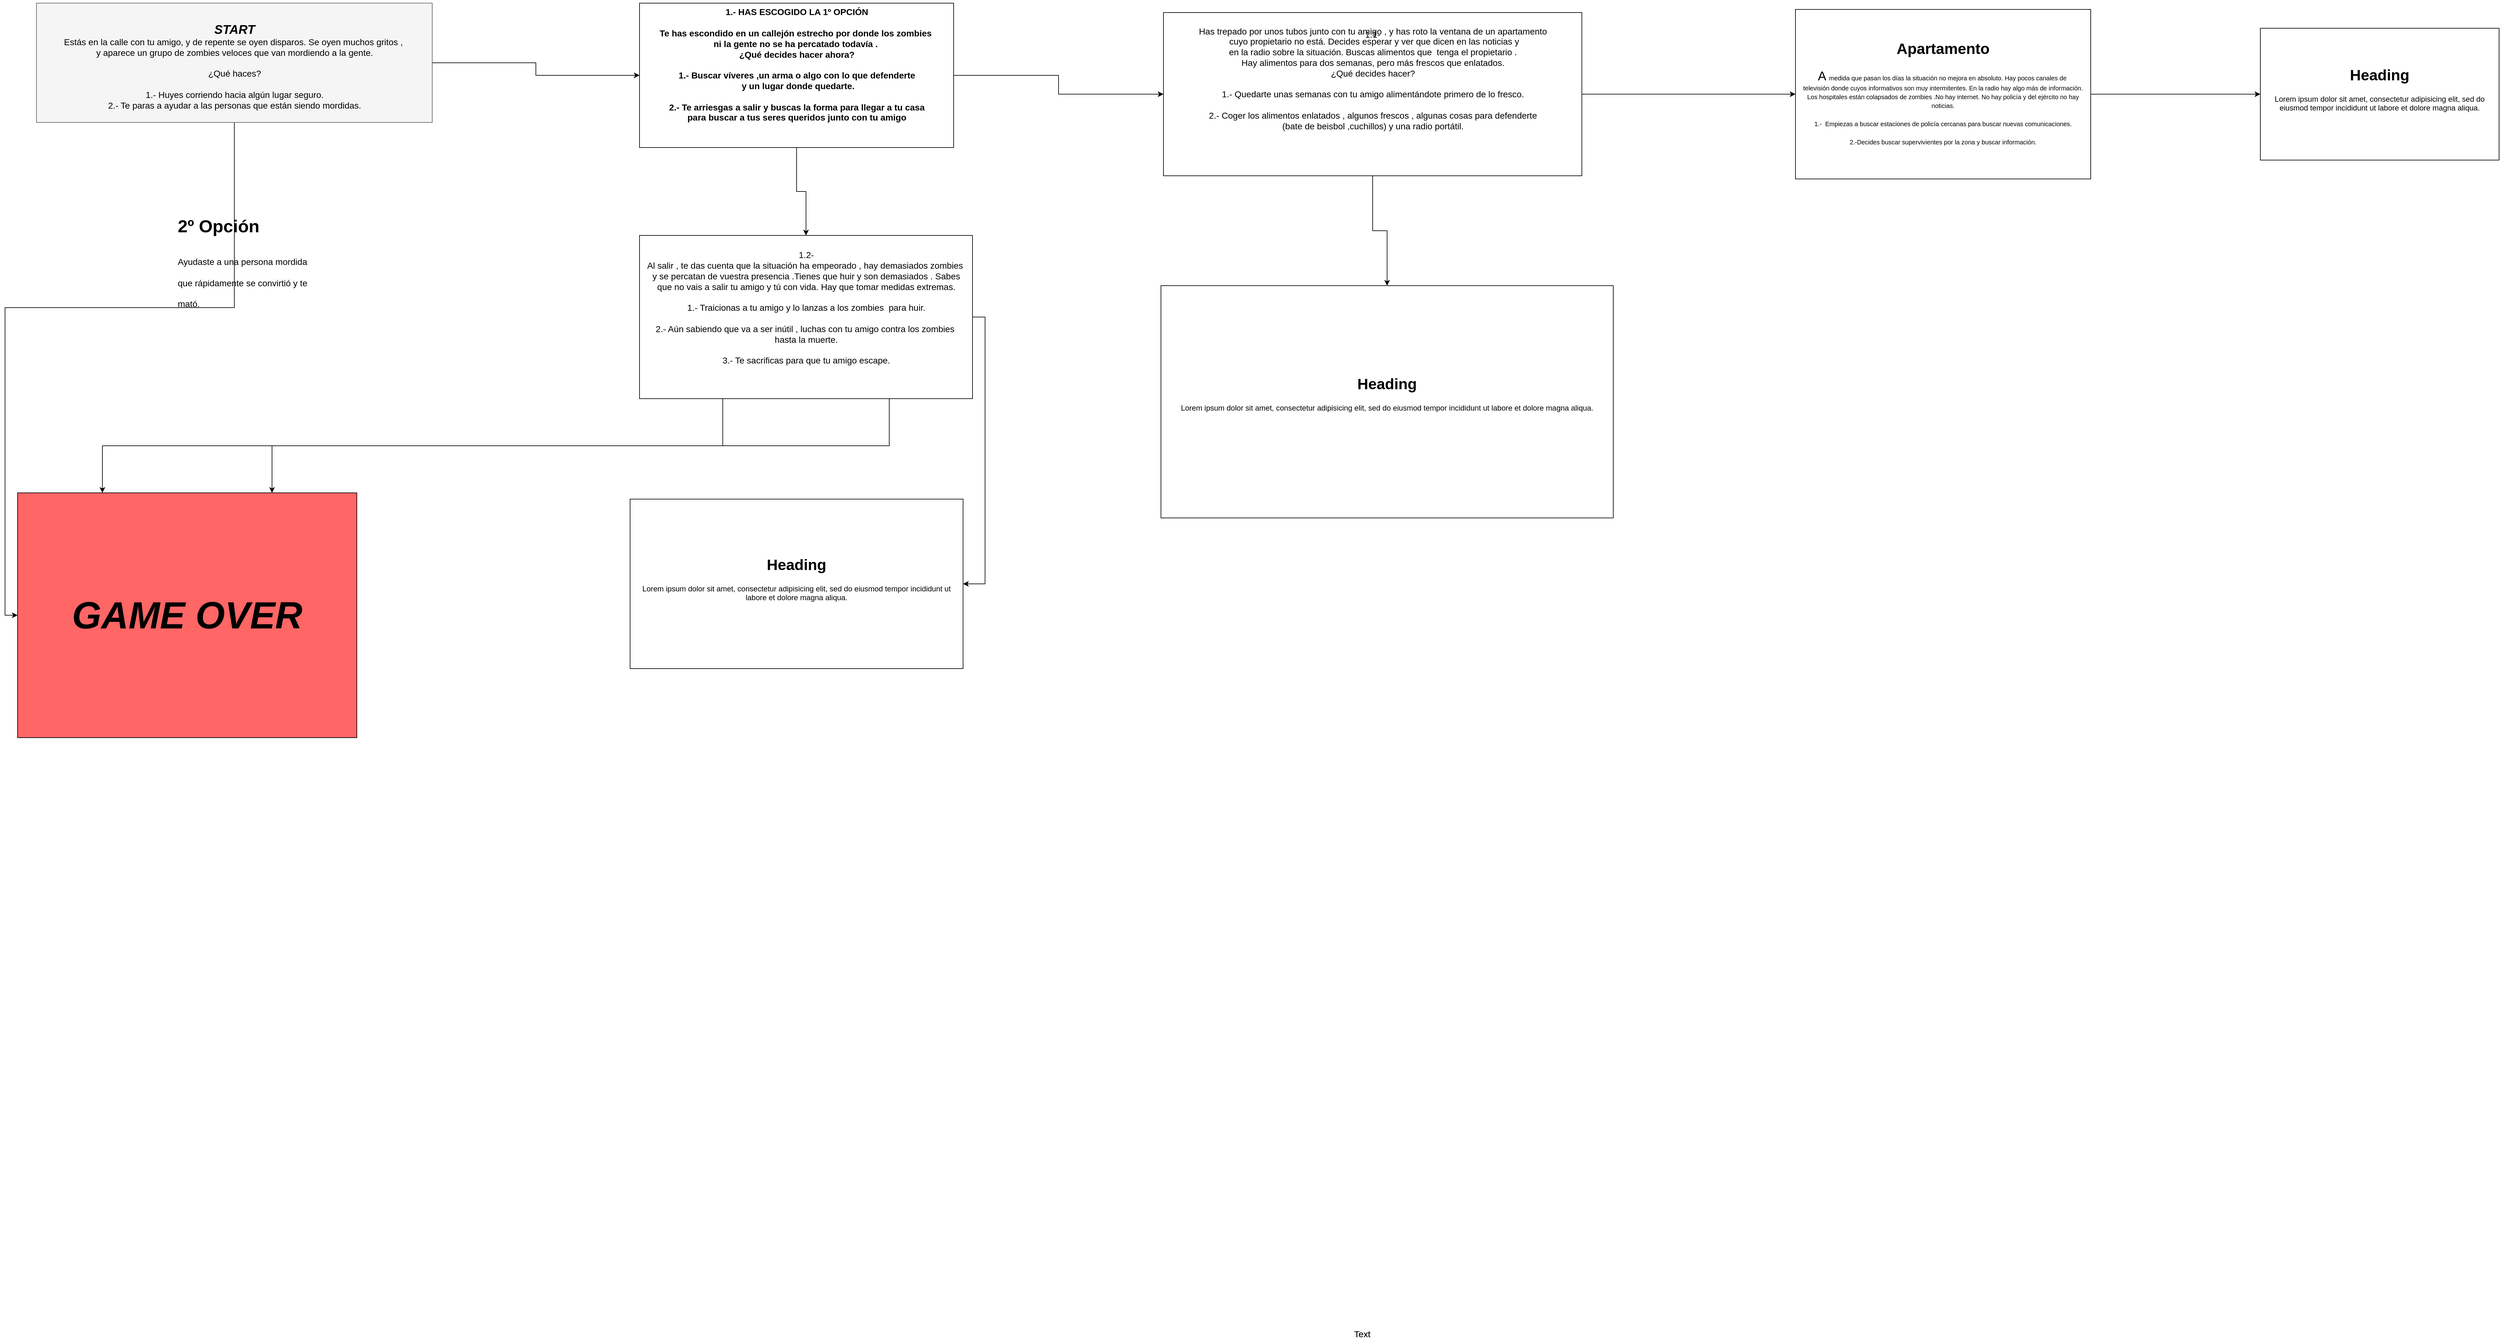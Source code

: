 <mxfile version="13.9.2" type="github">
  <diagram id="TumvB3jtfq2kJoedRNaW" name="Page-1">
    <mxGraphModel dx="3720" dy="1607" grid="1" gridSize="10" guides="1" tooltips="1" connect="1" arrows="1" fold="1" page="1" pageScale="1" pageWidth="827" pageHeight="1169" math="0" shadow="0">
      <root>
        <mxCell id="0" />
        <mxCell id="1" parent="0" />
        <mxCell id="l0OJAWfN0QNwZ4EXdsEu-7" style="edgeStyle=orthogonalEdgeStyle;rounded=0;orthogonalLoop=1;jettySize=auto;html=1;exitX=1;exitY=0.5;exitDx=0;exitDy=0;entryX=0;entryY=0.5;entryDx=0;entryDy=0;fontSize=14;" parent="1" source="l0OJAWfN0QNwZ4EXdsEu-1" target="l0OJAWfN0QNwZ4EXdsEu-4" edge="1">
          <mxGeometry relative="1" as="geometry" />
        </mxCell>
        <mxCell id="l0OJAWfN0QNwZ4EXdsEu-21" style="edgeStyle=orthogonalEdgeStyle;rounded=0;orthogonalLoop=1;jettySize=auto;html=1;exitX=0.5;exitY=1;exitDx=0;exitDy=0;entryX=0;entryY=0.5;entryDx=0;entryDy=0;fontSize=14;" parent="1" source="l0OJAWfN0QNwZ4EXdsEu-1" target="l0OJAWfN0QNwZ4EXdsEu-18" edge="1">
          <mxGeometry relative="1" as="geometry" />
        </mxCell>
        <mxCell id="l0OJAWfN0QNwZ4EXdsEu-1" value="" style="rounded=0;whiteSpace=wrap;html=1;fillColor=#f5f5f5;strokeColor=#666666;fontColor=#333333;fontFamily=Lucida Caligraphy;fontSize=14;" parent="1" vertex="1">
          <mxGeometry x="-140" y="30" width="630" height="190" as="geometry" />
        </mxCell>
        <mxCell id="l0OJAWfN0QNwZ4EXdsEu-2" value="&lt;div style=&quot;font-size: 20px&quot;&gt;&lt;i&gt;&lt;b&gt;START&lt;/b&gt;&lt;/i&gt;&lt;/div&gt;&lt;div&gt;Estás en la calle con tu amigo, y de repente se oyen disparos. Se oyen muchos gritos ,&amp;nbsp;&lt;/div&gt;&lt;div&gt;y aparece un grupo de zombies veloces que van mordiendo a la gente.&lt;/div&gt;&lt;div&gt;&lt;br&gt;&lt;/div&gt;&lt;div&gt;¿Qué haces?&lt;/div&gt;&lt;div&gt;&lt;br&gt;&lt;/div&gt;&lt;div&gt;1.- Huyes corriendo hacia algún lugar seguro.&lt;/div&gt;&lt;div&gt;2.- Te paras a ayudar a las personas que están siendo mordidas.&lt;/div&gt;" style="text;html=1;resizable=0;autosize=1;align=center;verticalAlign=middle;points=[];fillColor=none;strokeColor=none;rounded=0;fontSize=14;" parent="1" vertex="1">
          <mxGeometry x="-105" y="60" width="560" height="140" as="geometry" />
        </mxCell>
        <mxCell id="l0OJAWfN0QNwZ4EXdsEu-16" style="edgeStyle=orthogonalEdgeStyle;rounded=0;orthogonalLoop=1;jettySize=auto;html=1;exitX=1;exitY=0.5;exitDx=0;exitDy=0;fontSize=14;" parent="1" source="l0OJAWfN0QNwZ4EXdsEu-4" target="l0OJAWfN0QNwZ4EXdsEu-12" edge="1">
          <mxGeometry relative="1" as="geometry" />
        </mxCell>
        <mxCell id="uLf2W3OkuAJnaL3Q7dk--6" style="edgeStyle=orthogonalEdgeStyle;rounded=0;orthogonalLoop=1;jettySize=auto;html=1;exitX=0.5;exitY=1;exitDx=0;exitDy=0;entryX=0.5;entryY=0;entryDx=0;entryDy=0;" edge="1" parent="1" source="l0OJAWfN0QNwZ4EXdsEu-4" target="l0OJAWfN0QNwZ4EXdsEu-14">
          <mxGeometry relative="1" as="geometry" />
        </mxCell>
        <mxCell id="l0OJAWfN0QNwZ4EXdsEu-4" value="" style="rounded=0;whiteSpace=wrap;html=1;fontSize=14;" parent="1" vertex="1">
          <mxGeometry x="820" y="30" width="500" height="230" as="geometry" />
        </mxCell>
        <mxCell id="l0OJAWfN0QNwZ4EXdsEu-6" value="&lt;b&gt;1.- HAS ESCOGIDO LA 1º OPCIÓN&lt;br&gt;&lt;br&gt;Te has escondido en un callejón estrecho por donde los zombies&amp;nbsp;&lt;br&gt;ni la gente no se ha percatado todavía .&amp;nbsp;&lt;br&gt;¿Qué decides hacer ahora?&lt;br&gt;&lt;br&gt;1.- Buscar víveres ,un arma o algo con lo que defenderte&lt;br&gt;&amp;nbsp;y un lugar donde quedarte.&lt;br&gt;&lt;br&gt;2.- Te arriesgas a salir y buscas la forma para llegar a tu casa&lt;br&gt;para buscar a tus seres queridos junto con tu amigo&lt;br&gt;&lt;br&gt;&lt;br&gt;&lt;/b&gt;" style="text;html=1;resizable=0;autosize=1;align=center;verticalAlign=middle;points=[];fillColor=none;strokeColor=none;rounded=0;fontSize=14;" parent="1" vertex="1">
          <mxGeometry x="845" y="30" width="450" height="230" as="geometry" />
        </mxCell>
        <mxCell id="uLf2W3OkuAJnaL3Q7dk--7" style="edgeStyle=orthogonalEdgeStyle;rounded=0;orthogonalLoop=1;jettySize=auto;html=1;entryX=0;entryY=0.5;entryDx=0;entryDy=0;" edge="1" parent="1" source="l0OJAWfN0QNwZ4EXdsEu-12" target="8rFJarjfxFBORZC3riLU-4">
          <mxGeometry relative="1" as="geometry" />
        </mxCell>
        <mxCell id="uLf2W3OkuAJnaL3Q7dk--9" style="edgeStyle=orthogonalEdgeStyle;rounded=0;orthogonalLoop=1;jettySize=auto;html=1;entryX=0.5;entryY=0;entryDx=0;entryDy=0;" edge="1" parent="1" source="l0OJAWfN0QNwZ4EXdsEu-12" target="uLf2W3OkuAJnaL3Q7dk--8">
          <mxGeometry relative="1" as="geometry" />
        </mxCell>
        <mxCell id="l0OJAWfN0QNwZ4EXdsEu-12" value="" style="rounded=0;whiteSpace=wrap;html=1;fontSize=14;" parent="1" vertex="1">
          <mxGeometry x="1654" y="45" width="666" height="260" as="geometry" />
        </mxCell>
        <mxCell id="l0OJAWfN0QNwZ4EXdsEu-13" value="Has trepado por unos tubos junto con tu amigo , y has roto la ventana de un apartamento&lt;br&gt;&amp;nbsp;cuyo propietario no está. Decides esperar y ver que dicen en las noticias y &lt;br&gt;en la radio sobre la&amp;nbsp;situación. Buscas alimentos que&amp;nbsp; tenga el propietario .&lt;br&gt;Hay alimentos para dos semanas, pero más frescos que enlatados.&lt;br&gt;¿Qué decides hacer?&lt;br&gt;&lt;br&gt;1.- Quedarte unas semanas con tu amigo alimentándote primero de lo fresco.&lt;br&gt;&lt;br&gt;2.- Coger los alimentos enlatados , algunos frescos , algunas cosas para defenderte&lt;br&gt;(bate de beisbol ,cuchillos) y una radio portátil.&lt;br&gt;" style="text;html=1;resizable=0;autosize=1;align=center;verticalAlign=middle;points=[];fillColor=none;strokeColor=none;rounded=0;fontSize=14;" parent="1" vertex="1">
          <mxGeometry x="1702" y="60" width="570" height="180" as="geometry" />
        </mxCell>
        <mxCell id="l0OJAWfN0QNwZ4EXdsEu-22" style="edgeStyle=orthogonalEdgeStyle;rounded=0;orthogonalLoop=1;jettySize=auto;html=1;exitX=0.25;exitY=1;exitDx=0;exitDy=0;entryX=0.25;entryY=0;entryDx=0;entryDy=0;fontSize=14;" parent="1" source="l0OJAWfN0QNwZ4EXdsEu-14" target="l0OJAWfN0QNwZ4EXdsEu-18" edge="1">
          <mxGeometry relative="1" as="geometry" />
        </mxCell>
        <mxCell id="l0OJAWfN0QNwZ4EXdsEu-23" style="edgeStyle=orthogonalEdgeStyle;rounded=0;orthogonalLoop=1;jettySize=auto;html=1;exitX=0.75;exitY=1;exitDx=0;exitDy=0;entryX=0.75;entryY=0;entryDx=0;entryDy=0;fontSize=14;" parent="1" source="l0OJAWfN0QNwZ4EXdsEu-14" target="l0OJAWfN0QNwZ4EXdsEu-18" edge="1">
          <mxGeometry relative="1" as="geometry" />
        </mxCell>
        <mxCell id="uLf2W3OkuAJnaL3Q7dk--5" style="edgeStyle=orthogonalEdgeStyle;rounded=0;orthogonalLoop=1;jettySize=auto;html=1;exitX=1;exitY=0.5;exitDx=0;exitDy=0;entryX=1;entryY=0.5;entryDx=0;entryDy=0;" edge="1" parent="1" source="l0OJAWfN0QNwZ4EXdsEu-14" target="8rFJarjfxFBORZC3riLU-1">
          <mxGeometry relative="1" as="geometry" />
        </mxCell>
        <mxCell id="l0OJAWfN0QNwZ4EXdsEu-14" value="" style="rounded=0;whiteSpace=wrap;html=1;fontSize=14;" parent="1" vertex="1">
          <mxGeometry x="820" y="400" width="530" height="260" as="geometry" />
        </mxCell>
        <mxCell id="l0OJAWfN0QNwZ4EXdsEu-15" value="1.2-&lt;br&gt;Al salir , te das cuenta que la situación ha empeorado , hay demasiados zombies&amp;nbsp;&lt;br&gt;y se percatan de vuestra presencia .Tienes que huir y son demasiados . Sabes&lt;br&gt;que no vais a salir tu amigo y tú con vida. Hay que tomar medidas extremas.&lt;br&gt;&lt;br&gt;1.- Traicionas a tu amigo y lo lanzas a los zombies&amp;nbsp; para huir.&lt;br&gt;&lt;br&gt;2.- Aún sabiendo que va a ser inútil , luchas con tu amigo contra los zombies&amp;nbsp;&lt;br&gt;hasta la muerte.&lt;br&gt;&lt;br&gt;3.- Te sacrificas para que tu amigo escape." style="text;html=1;resizable=0;autosize=1;align=center;verticalAlign=middle;points=[];fillColor=none;strokeColor=none;rounded=0;fontSize=14;" parent="1" vertex="1">
          <mxGeometry x="825" y="420" width="520" height="190" as="geometry" />
        </mxCell>
        <mxCell id="l0OJAWfN0QNwZ4EXdsEu-18" value="&lt;font size=&quot;1&quot;&gt;&lt;b&gt;&lt;i style=&quot;font-size: 60px&quot;&gt;GAME OVER&lt;/i&gt;&lt;/b&gt;&lt;/font&gt;" style="rounded=0;whiteSpace=wrap;html=1;fontSize=14;labelBackgroundColor=none;fillColor=#FF6666;" parent="1" vertex="1">
          <mxGeometry x="-170" y="810" width="540" height="390" as="geometry" />
        </mxCell>
        <mxCell id="l0OJAWfN0QNwZ4EXdsEu-19" value="Text" style="text;html=1;resizable=0;autosize=1;align=center;verticalAlign=middle;points=[];fillColor=none;strokeColor=none;rounded=0;fontSize=14;" parent="1" vertex="1">
          <mxGeometry x="1950" y="2140" width="40" height="20" as="geometry" />
        </mxCell>
        <mxCell id="l0OJAWfN0QNwZ4EXdsEu-20" value="Text" style="text;html=1;resizable=0;autosize=1;align=center;verticalAlign=middle;points=[];fillColor=none;strokeColor=none;rounded=0;fontSize=14;" parent="1" vertex="1">
          <mxGeometry x="1950" y="2140" width="40" height="20" as="geometry" />
        </mxCell>
        <mxCell id="l0OJAWfN0QNwZ4EXdsEu-24" value="&lt;h1&gt;&lt;span&gt;2º Opción&lt;/span&gt;&lt;/h1&gt;&lt;h1&gt;&lt;span style=&quot;font-size: 14px ; font-weight: normal&quot;&gt;Ayudaste a una persona mordida que rápidamente se convirtió y te mató.&lt;/span&gt;&lt;br&gt;&lt;/h1&gt;" style="text;html=1;strokeColor=none;fillColor=none;spacing=5;spacingTop=-20;whiteSpace=wrap;overflow=hidden;rounded=0;labelBackgroundColor=none;fontSize=14;" parent="1" vertex="1">
          <mxGeometry x="80" y="360" width="230" height="160" as="geometry" />
        </mxCell>
        <mxCell id="l0OJAWfN0QNwZ4EXdsEu-26" value="1.1-" style="text;html=1;strokeColor=none;fillColor=none;align=center;verticalAlign=middle;whiteSpace=wrap;rounded=0;labelBackgroundColor=none;fontSize=14;" parent="1" vertex="1">
          <mxGeometry x="1967" y="70" width="40" height="20" as="geometry" />
        </mxCell>
        <mxCell id="8rFJarjfxFBORZC3riLU-1" value="" style="rounded=0;whiteSpace=wrap;html=1;" parent="1" vertex="1">
          <mxGeometry x="805" y="820" width="530" height="270" as="geometry" />
        </mxCell>
        <mxCell id="8rFJarjfxFBORZC3riLU-2" value="&lt;h1&gt;Heading&lt;/h1&gt;&lt;p&gt;Lorem ipsum dolor sit amet, consectetur adipisicing elit, sed do eiusmod tempor incididunt ut labore et dolore magna aliqua.&lt;/p&gt;" style="text;html=1;strokeColor=none;fillColor=none;spacing=5;spacingTop=-20;whiteSpace=wrap;overflow=hidden;rounded=0;align=center;verticalAlign=middle;" parent="1" vertex="1">
          <mxGeometry x="815" y="830" width="510" height="250" as="geometry" />
        </mxCell>
        <mxCell id="8rFJarjfxFBORZC3riLU-3" value="" style="rounded=0;whiteSpace=wrap;html=1;align=center;" parent="1" vertex="1">
          <mxGeometry x="2660" y="40" width="470" height="270" as="geometry" />
        </mxCell>
        <mxCell id="uLf2W3OkuAJnaL3Q7dk--12" style="edgeStyle=orthogonalEdgeStyle;rounded=0;orthogonalLoop=1;jettySize=auto;html=1;exitX=1;exitY=0.5;exitDx=0;exitDy=0;" edge="1" parent="1" source="8rFJarjfxFBORZC3riLU-4" target="uLf2W3OkuAJnaL3Q7dk--11">
          <mxGeometry relative="1" as="geometry" />
        </mxCell>
        <mxCell id="8rFJarjfxFBORZC3riLU-4" value="&lt;h1&gt;Apartamento&lt;/h1&gt;&lt;div&gt;&lt;span style=&quot;font-size: 20px&quot;&gt;A &lt;/span&gt;&lt;font size=&quot;1&quot;&gt;medida que pasan los días la situación no mejora en absoluto. Hay pocos canales de&amp;nbsp;&lt;/font&gt;&lt;/div&gt;&lt;div&gt;&lt;font size=&quot;1&quot;&gt;televisión donde cuyos informativos son muy intermitentes. En la radio hay algo más de información.&lt;/font&gt;&lt;/div&gt;&lt;div&gt;&lt;font size=&quot;1&quot;&gt;Los hospitales están colapsados de zombies .No hay internet. No hay policía y del ejército no hay noticias.&lt;/font&gt;&lt;/div&gt;&lt;div&gt;&lt;font size=&quot;1&quot;&gt;&lt;br&gt;&lt;/font&gt;&lt;/div&gt;&lt;div&gt;&lt;font size=&quot;1&quot;&gt;1.-&amp;nbsp; Empiezas a buscar estaciones de policía cercanas para buscar nuevas comunicaciones.&lt;/font&gt;&lt;/div&gt;&lt;div&gt;&lt;font size=&quot;1&quot;&gt;&lt;br&gt;&lt;/font&gt;&lt;/div&gt;&lt;div&gt;&lt;font size=&quot;1&quot;&gt;2.-Decides buscar supervivientes por la zona y buscar información.&lt;/font&gt;&lt;/div&gt;" style="text;html=1;strokeColor=none;fillColor=none;spacing=5;spacingTop=-20;whiteSpace=wrap;overflow=hidden;rounded=0;align=center;verticalAlign=middle;" parent="1" vertex="1">
          <mxGeometry x="2660" y="40" width="470" height="270" as="geometry" />
        </mxCell>
        <mxCell id="uLf2W3OkuAJnaL3Q7dk--8" value="" style="rounded=0;whiteSpace=wrap;html=1;" vertex="1" parent="1">
          <mxGeometry x="1650" y="480" width="720" height="370" as="geometry" />
        </mxCell>
        <mxCell id="uLf2W3OkuAJnaL3Q7dk--10" value="&lt;h1&gt;Heading&lt;/h1&gt;&lt;p&gt;Lorem ipsum dolor sit amet, consectetur adipisicing elit, sed do eiusmod tempor incididunt ut labore et dolore magna aliqua.&lt;/p&gt;" style="text;html=1;strokeColor=none;fillColor=none;spacing=5;spacingTop=-20;whiteSpace=wrap;overflow=hidden;rounded=0;align=center;verticalAlign=middle;" vertex="1" parent="1">
          <mxGeometry x="1650" y="480" width="720" height="360" as="geometry" />
        </mxCell>
        <mxCell id="uLf2W3OkuAJnaL3Q7dk--11" value="" style="rounded=0;whiteSpace=wrap;html=1;align=center;" vertex="1" parent="1">
          <mxGeometry x="3400" y="70" width="380" height="210" as="geometry" />
        </mxCell>
        <mxCell id="uLf2W3OkuAJnaL3Q7dk--13" value="&lt;h1&gt;Heading&lt;/h1&gt;&lt;p&gt;Lorem ipsum dolor sit amet, consectetur adipisicing elit, sed do eiusmod tempor incididunt ut labore et dolore magna aliqua.&lt;/p&gt;" style="text;html=1;strokeColor=none;fillColor=none;spacing=5;spacingTop=-20;whiteSpace=wrap;overflow=hidden;rounded=0;align=center;verticalAlign=middle;" vertex="1" parent="1">
          <mxGeometry x="3400" y="70" width="380" height="210" as="geometry" />
        </mxCell>
      </root>
    </mxGraphModel>
  </diagram>
</mxfile>
